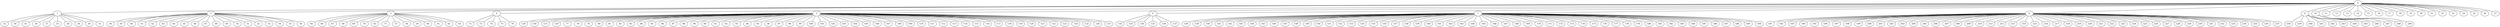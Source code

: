 
graph graphname {
    0 -- 1
0 -- 2
0 -- 3
0 -- 4
0 -- 5
0 -- 6
0 -- 7
0 -- 8
0 -- 9
0 -- 10
0 -- 11
0 -- 12
0 -- 13
0 -- 14
0 -- 15
0 -- 16
0 -- 17
0 -- 18
0 -- 19
0 -- 20
0 -- 21
0 -- 22
0 -- 23
0 -- 24
0 -- 25
0 -- 26
0 -- 27
1 -- 32
1 -- 34
1 -- 35
1 -- 36
1 -- 37
1 -- 33
1 -- 28
1 -- 29
1 -- 30
1 -- 31
2 -- 38
2 -- 39
2 -- 40
2 -- 41
2 -- 42
2 -- 43
2 -- 44
2 -- 45
2 -- 46
2 -- 47
2 -- 48
2 -- 49
2 -- 50
2 -- 51
2 -- 52
2 -- 53
2 -- 54
2 -- 55
2 -- 56
3 -- 64
3 -- 66
3 -- 67
3 -- 68
3 -- 69
3 -- 70
3 -- 65
3 -- 71
3 -- 57
3 -- 58
3 -- 59
3 -- 60
3 -- 61
3 -- 62
3 -- 63
4 -- 72
4 -- 73
4 -- 74
4 -- 75
4 -- 76
5 -- 128
5 -- 130
5 -- 131
5 -- 129
5 -- 77
5 -- 78
5 -- 79
5 -- 80
5 -- 81
5 -- 82
5 -- 83
5 -- 84
5 -- 85
5 -- 86
5 -- 87
5 -- 88
5 -- 89
5 -- 90
5 -- 91
5 -- 92
5 -- 93
5 -- 94
5 -- 95
5 -- 96
5 -- 97
5 -- 98
5 -- 99
5 -- 100
5 -- 101
5 -- 102
5 -- 103
5 -- 104
5 -- 105
5 -- 106
5 -- 107
5 -- 108
5 -- 109
5 -- 110
5 -- 111
5 -- 112
5 -- 113
5 -- 114
5 -- 115
5 -- 116
5 -- 117
5 -- 118
5 -- 119
5 -- 120
5 -- 121
5 -- 122
5 -- 123
5 -- 124
5 -- 125
5 -- 126
5 -- 127
6 -- 132
6 -- 133
6 -- 134
6 -- 135
6 -- 136
6 -- 137
7 -- 138
7 -- 139
7 -- 140
7 -- 141
7 -- 142
7 -- 143
7 -- 144
7 -- 145
7 -- 146
7 -- 147
7 -- 148
7 -- 149
7 -- 150
7 -- 151
7 -- 152
7 -- 153
7 -- 154
7 -- 155
7 -- 156
7 -- 157
7 -- 158
7 -- 159
7 -- 160
7 -- 161
7 -- 162
7 -- 163
7 -- 164
7 -- 165
7 -- 166
7 -- 167
7 -- 168
7 -- 169
7 -- 170
7 -- 171
7 -- 172
7 -- 173
7 -- 174
7 -- 175
7 -- 176
7 -- 177
7 -- 178
7 -- 179
7 -- 180
7 -- 181
7 -- 182
7 -- 183
7 -- 184
7 -- 185
7 -- 186
7 -- 187
7 -- 188
7 -- 189
7 -- 190
8 -- 191
8 -- 192
8 -- 193
8 -- 194
8 -- 195
8 -- 196
8 -- 197
8 -- 198
8 -- 199
8 -- 200
8 -- 201
8 -- 202
8 -- 203
8 -- 204
8 -- 205
8 -- 206
8 -- 207
8 -- 208
8 -- 209
8 -- 210
8 -- 211
8 -- 212
8 -- 213
8 -- 214
8 -- 215
8 -- 216
8 -- 217
8 -- 218
8 -- 219
8 -- 220
8 -- 221
8 -- 222
8 -- 223
8 -- 224
8 -- 225
8 -- 226
8 -- 227
8 -- 228
8 -- 229
8 -- 230
8 -- 231
8 -- 232
8 -- 233
8 -- 234
8 -- 235
8 -- 236
8 -- 237
9 -- 238
9 -- 239
9 -- 240
9 -- 241
9 -- 242
9 -- 243
9 -- 244
10 -- 245
10 -- 246
10 -- 247
10 -- 248
10 -- 249

}
